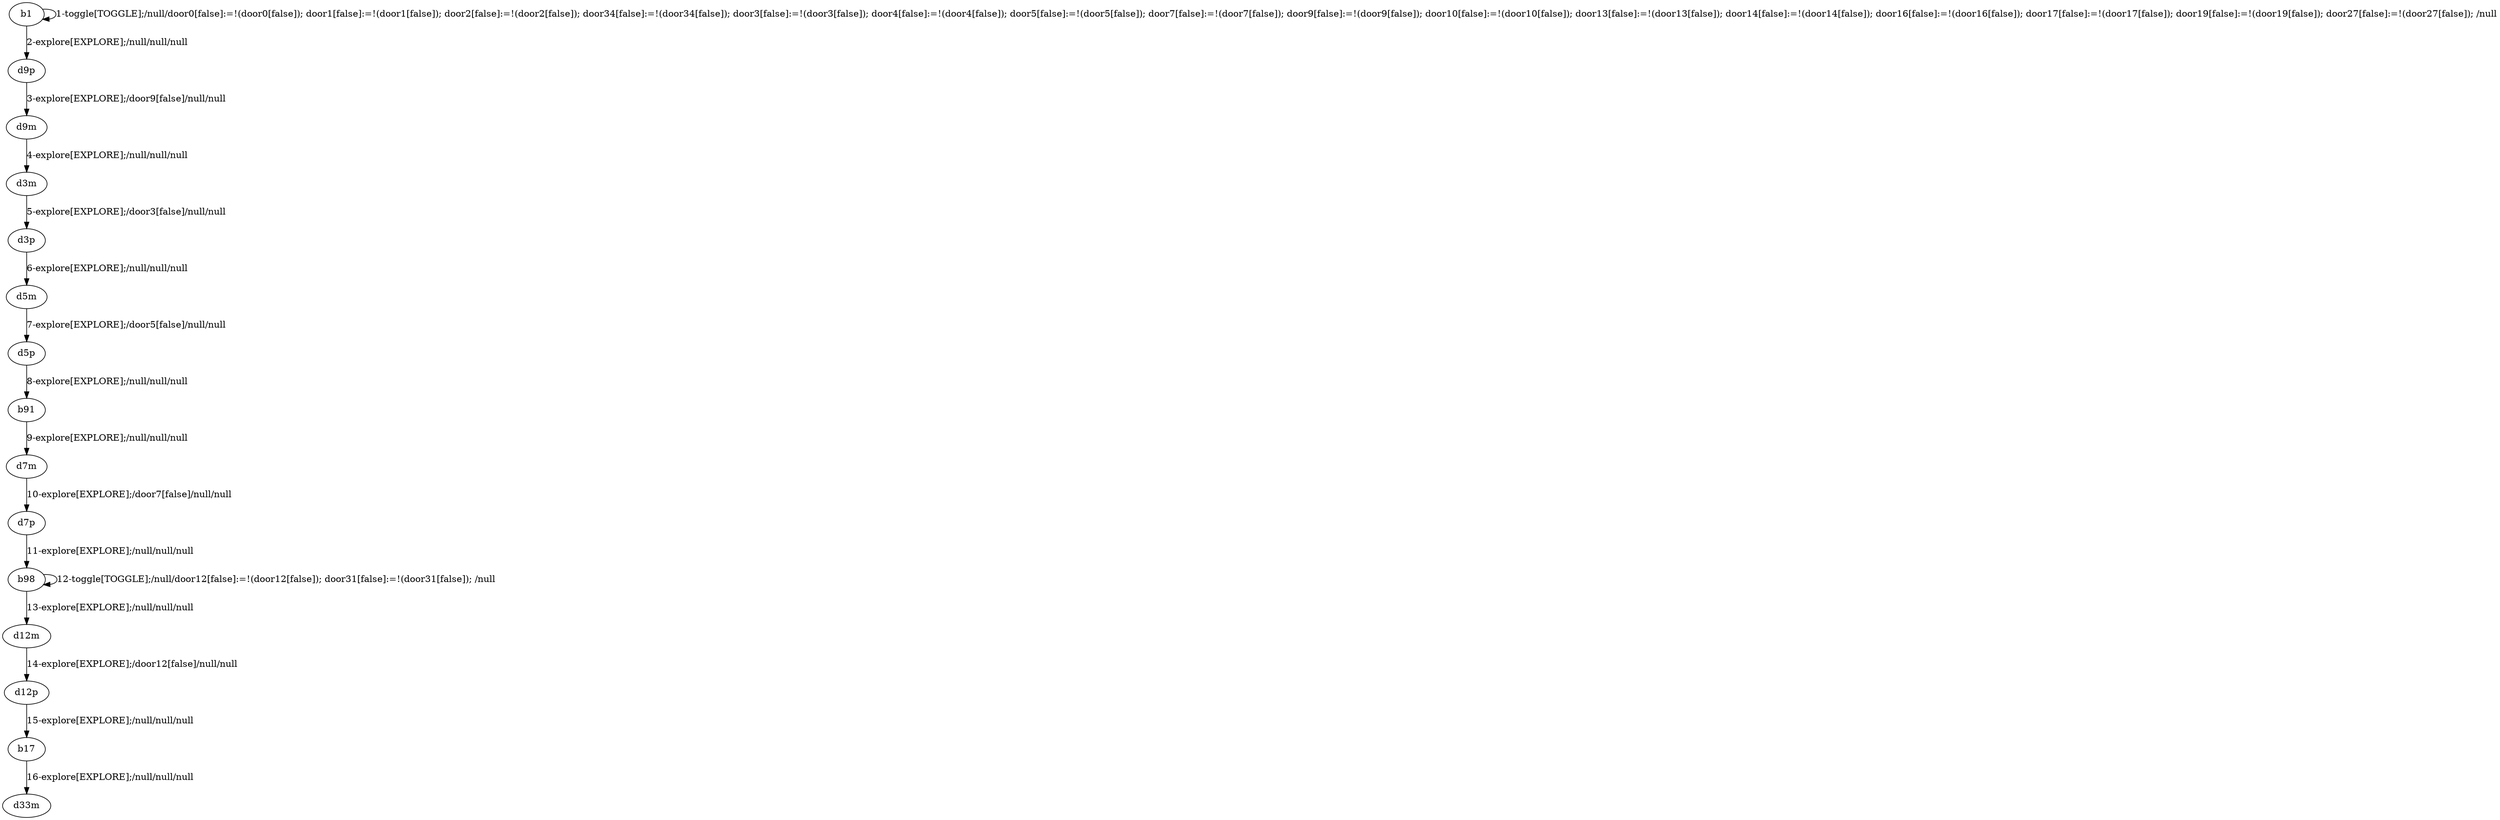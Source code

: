 # Total number of goals covered by this test: 5
# b98 --> b98
# d12m --> d12p
# d12p --> b17
# b17 --> d33m
# d7p --> b98

digraph g {
"b1" -> "b1" [label = "1-toggle[TOGGLE];/null/door0[false]:=!(door0[false]); door1[false]:=!(door1[false]); door2[false]:=!(door2[false]); door34[false]:=!(door34[false]); door3[false]:=!(door3[false]); door4[false]:=!(door4[false]); door5[false]:=!(door5[false]); door7[false]:=!(door7[false]); door9[false]:=!(door9[false]); door10[false]:=!(door10[false]); door13[false]:=!(door13[false]); door14[false]:=!(door14[false]); door16[false]:=!(door16[false]); door17[false]:=!(door17[false]); door19[false]:=!(door19[false]); door27[false]:=!(door27[false]); /null"];
"b1" -> "d9p" [label = "2-explore[EXPLORE];/null/null/null"];
"d9p" -> "d9m" [label = "3-explore[EXPLORE];/door9[false]/null/null"];
"d9m" -> "d3m" [label = "4-explore[EXPLORE];/null/null/null"];
"d3m" -> "d3p" [label = "5-explore[EXPLORE];/door3[false]/null/null"];
"d3p" -> "d5m" [label = "6-explore[EXPLORE];/null/null/null"];
"d5m" -> "d5p" [label = "7-explore[EXPLORE];/door5[false]/null/null"];
"d5p" -> "b91" [label = "8-explore[EXPLORE];/null/null/null"];
"b91" -> "d7m" [label = "9-explore[EXPLORE];/null/null/null"];
"d7m" -> "d7p" [label = "10-explore[EXPLORE];/door7[false]/null/null"];
"d7p" -> "b98" [label = "11-explore[EXPLORE];/null/null/null"];
"b98" -> "b98" [label = "12-toggle[TOGGLE];/null/door12[false]:=!(door12[false]); door31[false]:=!(door31[false]); /null"];
"b98" -> "d12m" [label = "13-explore[EXPLORE];/null/null/null"];
"d12m" -> "d12p" [label = "14-explore[EXPLORE];/door12[false]/null/null"];
"d12p" -> "b17" [label = "15-explore[EXPLORE];/null/null/null"];
"b17" -> "d33m" [label = "16-explore[EXPLORE];/null/null/null"];
}